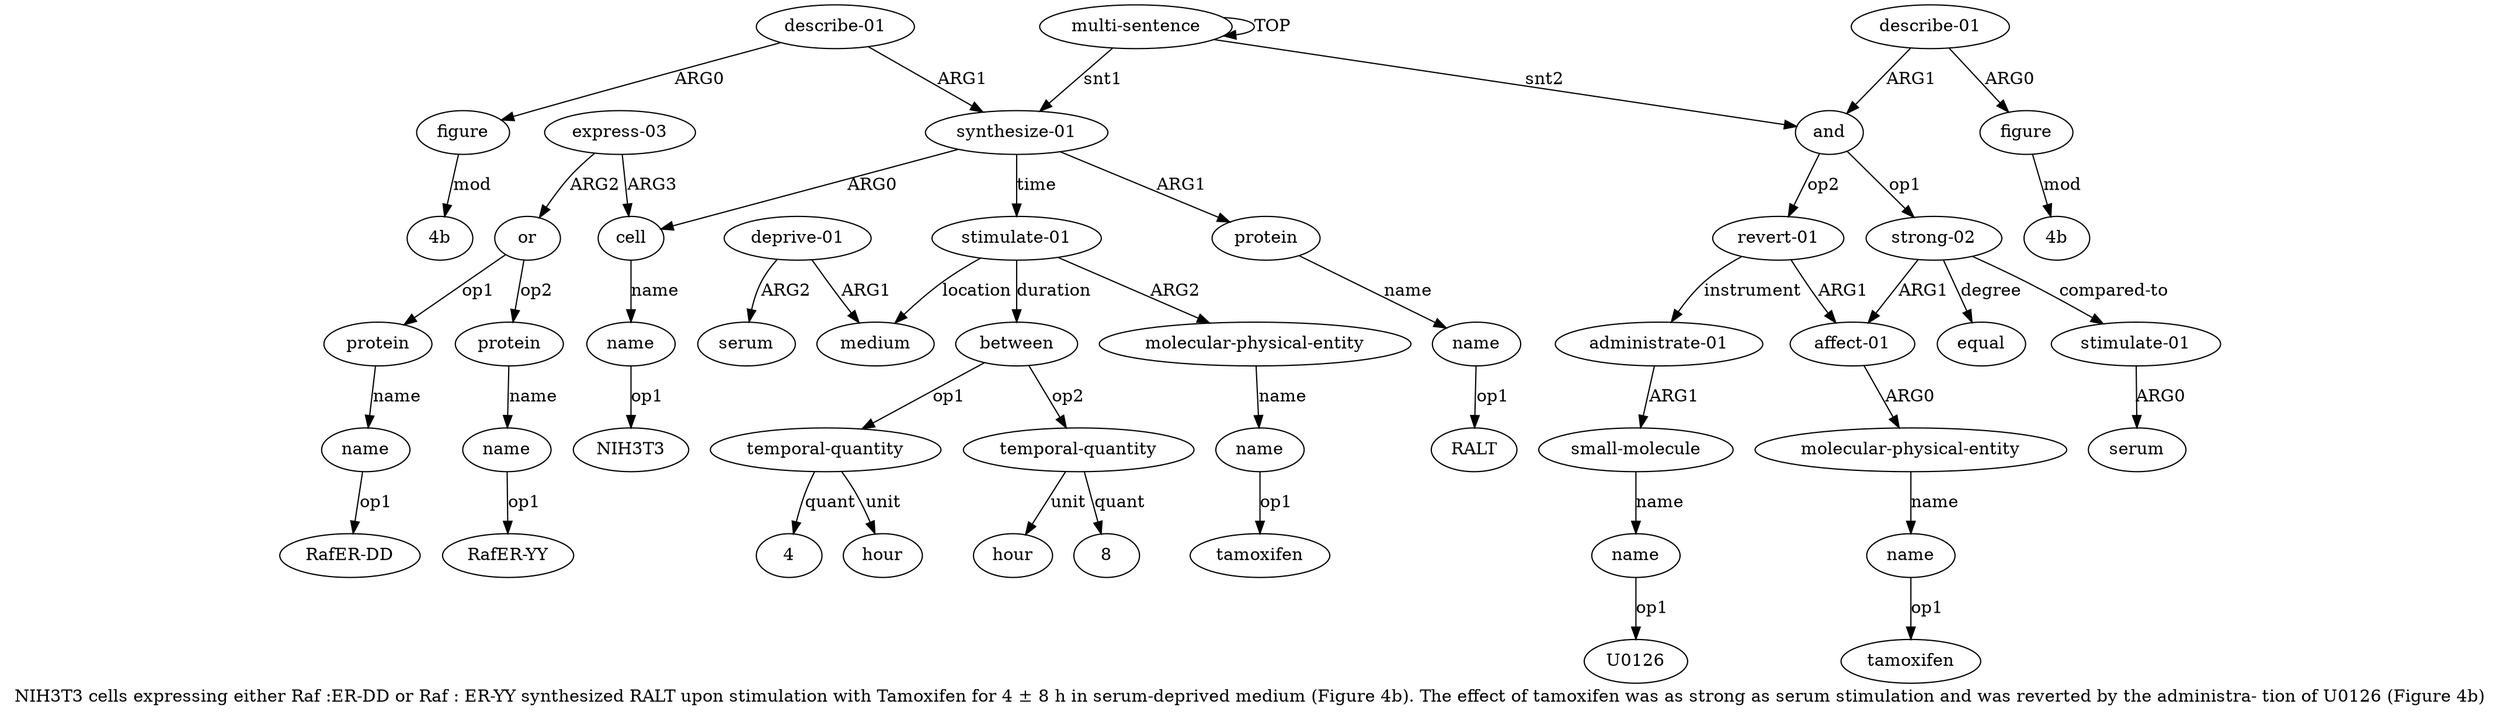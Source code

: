 digraph  {
	graph [label="NIH3T3 cells expressing either Raf :ER-DD or Raf : ER-YY synthesized RALT upon stimulation with Tamoxifen for 4 ± 8 h in serum-deprived \
medium (Figure 4b). The effect of tamoxifen was as strong as serum stimulation and was reverted by the administra- tion of U0126 (\
Figure 4b)"];
	node [label="\N"];
	a20	 [color=black,
		gold_ind=20,
		gold_label=medium,
		label=medium,
		test_ind=20,
		test_label=medium];
	a21	 [color=black,
		gold_ind=21,
		gold_label="deprive-01",
		label="deprive-01",
		test_ind=21,
		test_label="deprive-01"];
	a21 -> a20 [key=0,
	color=black,
	gold_label=ARG1,
	label=ARG1,
	test_label=ARG1];
a22 [color=black,
	gold_ind=22,
	gold_label=serum,
	label=serum,
	test_ind=22,
	test_label=serum];
a21 -> a22 [key=0,
color=black,
gold_label=ARG2,
label=ARG2,
test_label=ARG2];
a23 [color=black,
gold_ind=23,
gold_label="describe-01",
label="describe-01",
test_ind=23,
test_label="describe-01"];
a24 [color=black,
gold_ind=24,
gold_label=figure,
label=figure,
test_ind=24,
test_label=figure];
a23 -> a24 [key=0,
color=black,
gold_label=ARG0,
label=ARG0,
test_label=ARG0];
a1 [color=black,
gold_ind=1,
gold_label="synthesize-01",
label="synthesize-01",
test_ind=1,
test_label="synthesize-01"];
a23 -> a1 [key=0,
color=black,
gold_label=ARG1,
label=ARG1,
test_label=ARG1];
"a24 4b" [color=black,
gold_ind=-1,
gold_label="4b",
label="4b",
test_ind=-1,
test_label="4b"];
a24 -> "a24 4b" [key=0,
color=black,
gold_label=mod,
label=mod,
test_label=mod];
a25 [color=black,
gold_ind=25,
gold_label=and,
label=and,
test_ind=25,
test_label=and];
a26 [color=black,
gold_ind=26,
gold_label="strong-02",
label="strong-02",
test_ind=26,
test_label="strong-02"];
a25 -> a26 [key=0,
color=black,
gold_label=op1,
label=op1,
test_label=op1];
a33 [color=black,
gold_ind=33,
gold_label="revert-01",
label="revert-01",
test_ind=33,
test_label="revert-01"];
a25 -> a33 [key=0,
color=black,
gold_label=op2,
label=op2,
test_label=op2];
a27 [color=black,
gold_ind=27,
gold_label="affect-01",
label="affect-01",
test_ind=27,
test_label="affect-01"];
a26 -> a27 [key=0,
color=black,
gold_label=ARG1,
label=ARG1,
test_label=ARG1];
a31 [color=black,
gold_ind=31,
gold_label="stimulate-01",
label="stimulate-01",
test_ind=31,
test_label="stimulate-01"];
a26 -> a31 [key=0,
color=black,
gold_label="compared-to",
label="compared-to",
test_label="compared-to"];
a30 [color=black,
gold_ind=30,
gold_label=equal,
label=equal,
test_ind=30,
test_label=equal];
a26 -> a30 [key=0,
color=black,
gold_label=degree,
label=degree,
test_label=degree];
a28 [color=black,
gold_ind=28,
gold_label="molecular-physical-entity",
label="molecular-physical-entity",
test_ind=28,
test_label="molecular-physical-entity"];
a27 -> a28 [key=0,
color=black,
gold_label=ARG0,
label=ARG0,
test_label=ARG0];
a29 [color=black,
gold_ind=29,
gold_label=name,
label=name,
test_ind=29,
test_label=name];
a28 -> a29 [key=0,
color=black,
gold_label=name,
label=name,
test_label=name];
"a29 tamoxifen" [color=black,
gold_ind=-1,
gold_label=tamoxifen,
label=tamoxifen,
test_ind=-1,
test_label=tamoxifen];
a29 -> "a29 tamoxifen" [key=0,
color=black,
gold_label=op1,
label=op1,
test_label=op1];
a32 [color=black,
gold_ind=32,
gold_label=serum,
label=serum,
test_ind=32,
test_label=serum];
a31 -> a32 [key=0,
color=black,
gold_label=ARG0,
label=ARG0,
test_label=ARG0];
"a16 4" [color=black,
gold_ind=-1,
gold_label=4,
label=4,
test_ind=-1,
test_label=4];
a37 [color=black,
gold_ind=37,
gold_label="describe-01",
label="describe-01",
test_ind=37,
test_label="describe-01"];
a37 -> a25 [key=0,
color=black,
gold_label=ARG1,
label=ARG1,
test_label=ARG1];
a38 [color=black,
gold_ind=38,
gold_label=figure,
label=figure,
test_ind=38,
test_label=figure];
a37 -> a38 [key=0,
color=black,
gold_label=ARG0,
label=ARG0,
test_label=ARG0];
a36 [color=black,
gold_ind=36,
gold_label=name,
label=name,
test_ind=36,
test_label=name];
"a36 U0126" [color=black,
gold_ind=-1,
gold_label=U0126,
label=U0126,
test_ind=-1,
test_label=U0126];
a36 -> "a36 U0126" [key=0,
color=black,
gold_label=op1,
label=op1,
test_label=op1];
a33 -> a27 [key=0,
color=black,
gold_label=ARG1,
label=ARG1,
test_label=ARG1];
a34 [color=black,
gold_ind=34,
gold_label="administrate-01",
label="administrate-01",
test_ind=34,
test_label="administrate-01"];
a33 -> a34 [key=0,
color=black,
gold_label=instrument,
label=instrument,
test_label=instrument];
a35 [color=black,
gold_ind=35,
gold_label="small-molecule",
label="small-molecule",
test_ind=35,
test_label="small-molecule"];
a35 -> a36 [key=0,
color=black,
gold_label=name,
label=name,
test_label=name];
a34 -> a35 [key=0,
color=black,
gold_label=ARG1,
label=ARG1,
test_label=ARG1];
a15 [color=black,
gold_ind=15,
gold_label=between,
label=between,
test_ind=15,
test_label=between];
a16 [color=black,
gold_ind=16,
gold_label="temporal-quantity",
label="temporal-quantity",
test_ind=16,
test_label="temporal-quantity"];
a15 -> a16 [key=0,
color=black,
gold_label=op1,
label=op1,
test_label=op1];
a18 [color=black,
gold_ind=18,
gold_label="temporal-quantity",
label="temporal-quantity",
test_ind=18,
test_label="temporal-quantity"];
a15 -> a18 [key=0,
color=black,
gold_label=op2,
label=op2,
test_label=op2];
a14 [color=black,
gold_ind=14,
gold_label=name,
label=name,
test_ind=14,
test_label=name];
"a14 tamoxifen" [color=black,
gold_ind=-1,
gold_label=tamoxifen,
label=tamoxifen,
test_ind=-1,
test_label=tamoxifen];
a14 -> "a14 tamoxifen" [key=0,
color=black,
gold_label=op1,
label=op1,
test_label=op1];
a17 [color=black,
gold_ind=17,
gold_label=hour,
label=hour,
test_ind=17,
test_label=hour];
a16 -> "a16 4" [key=0,
color=black,
gold_label=quant,
label=quant,
test_label=quant];
a16 -> a17 [key=0,
color=black,
gold_label=unit,
label=unit,
test_label=unit];
a11 [color=black,
gold_ind=11,
gold_label=name,
label=name,
test_ind=11,
test_label=name];
"a11 RALT" [color=black,
gold_ind=-1,
gold_label=RALT,
label=RALT,
test_ind=-1,
test_label=RALT];
a11 -> "a11 RALT" [key=0,
color=black,
gold_label=op1,
label=op1,
test_label=op1];
a10 [color=black,
gold_ind=10,
gold_label=protein,
label=protein,
test_ind=10,
test_label=protein];
a10 -> a11 [key=0,
color=black,
gold_label=name,
label=name,
test_label=name];
a13 [color=black,
gold_ind=13,
gold_label="molecular-physical-entity",
label="molecular-physical-entity",
test_ind=13,
test_label="molecular-physical-entity"];
a13 -> a14 [key=0,
color=black,
gold_label=name,
label=name,
test_label=name];
a12 [color=black,
gold_ind=12,
gold_label="stimulate-01",
label="stimulate-01",
test_ind=12,
test_label="stimulate-01"];
a12 -> a20 [key=0,
color=black,
gold_label=location,
label=location,
test_label=location];
a12 -> a15 [key=0,
color=black,
gold_label=duration,
label=duration,
test_label=duration];
a12 -> a13 [key=0,
color=black,
gold_label=ARG2,
label=ARG2,
test_label=ARG2];
"a38 4b" [color=black,
gold_ind=-1,
gold_label="4b",
label="4b",
test_ind=-1,
test_label="4b"];
a38 -> "a38 4b" [key=0,
color=black,
gold_label=mod,
label=mod,
test_label=mod];
a19 [color=black,
gold_ind=19,
gold_label=hour,
label=hour,
test_ind=19,
test_label=hour];
a18 -> a19 [key=0,
color=black,
gold_label=unit,
label=unit,
test_label=unit];
"a18 8" [color=black,
gold_ind=-1,
gold_label=8,
label=8,
test_ind=-1,
test_label=8];
a18 -> "a18 8" [key=0,
color=black,
gold_label=quant,
label=quant,
test_label=quant];
a1 -> a10 [key=0,
color=black,
gold_label=ARG1,
label=ARG1,
test_label=ARG1];
a1 -> a12 [key=0,
color=black,
gold_label=time,
label=time,
test_label=time];
a2 [color=black,
gold_ind=2,
gold_label=cell,
label=cell,
test_ind=2,
test_label=cell];
a1 -> a2 [key=0,
color=black,
gold_label=ARG0,
label=ARG0,
test_label=ARG0];
a0 [color=black,
gold_ind=0,
gold_label="multi-sentence",
label="multi-sentence",
test_ind=0,
test_label="multi-sentence"];
a0 -> a25 [key=0,
color=black,
gold_label=snt2,
label=snt2,
test_label=snt2];
a0 -> a1 [key=0,
color=black,
gold_label=snt1,
label=snt1,
test_label=snt1];
a0 -> a0 [key=0,
color=black,
gold_label=TOP,
label=TOP,
test_label=TOP];
a3 [color=black,
gold_ind=3,
gold_label=name,
label=name,
test_ind=3,
test_label=name];
"a3 NIH3T3" [color=black,
gold_ind=-1,
gold_label=NIH3T3,
label=NIH3T3,
test_ind=-1,
test_label=NIH3T3];
a3 -> "a3 NIH3T3" [key=0,
color=black,
gold_label=op1,
label=op1,
test_label=op1];
a2 -> a3 [key=0,
color=black,
gold_label=name,
label=name,
test_label=name];
a5 [color=black,
gold_ind=5,
gold_label=or,
label=or,
test_ind=5,
test_label=or];
a6 [color=black,
gold_ind=6,
gold_label=protein,
label=protein,
test_ind=6,
test_label=protein];
a5 -> a6 [key=0,
color=black,
gold_label=op1,
label=op1,
test_label=op1];
a8 [color=black,
gold_ind=8,
gold_label=protein,
label=protein,
test_ind=8,
test_label=protein];
a5 -> a8 [key=0,
color=black,
gold_label=op2,
label=op2,
test_label=op2];
a4 [color=black,
gold_ind=4,
gold_label="express-03",
label="express-03",
test_ind=4,
test_label="express-03"];
a4 -> a2 [key=0,
color=black,
gold_label=ARG3,
label=ARG3,
test_label=ARG3];
a4 -> a5 [key=0,
color=black,
gold_label=ARG2,
label=ARG2,
test_label=ARG2];
a7 [color=black,
gold_ind=7,
gold_label=name,
label=name,
test_ind=7,
test_label=name];
"a7 RafER-DD" [color=black,
gold_ind=-1,
gold_label="RafER-DD",
label="RafER-DD",
test_ind=-1,
test_label="RafER-DD"];
a7 -> "a7 RafER-DD" [key=0,
color=black,
gold_label=op1,
label=op1,
test_label=op1];
a6 -> a7 [key=0,
color=black,
gold_label=name,
label=name,
test_label=name];
a9 [color=black,
gold_ind=9,
gold_label=name,
label=name,
test_ind=9,
test_label=name];
"a9 RafER-YY" [color=black,
gold_ind=-1,
gold_label="RafER-YY",
label="RafER-YY",
test_ind=-1,
test_label="RafER-YY"];
a9 -> "a9 RafER-YY" [key=0,
color=black,
gold_label=op1,
label=op1,
test_label=op1];
a8 -> a9 [key=0,
color=black,
gold_label=name,
label=name,
test_label=name];
}
